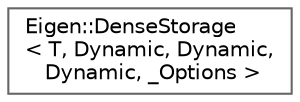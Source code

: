 digraph "类继承关系图"
{
 // LATEX_PDF_SIZE
  bgcolor="transparent";
  edge [fontname=Helvetica,fontsize=10,labelfontname=Helvetica,labelfontsize=10];
  node [fontname=Helvetica,fontsize=10,shape=box,height=0.2,width=0.4];
  rankdir="LR";
  Node0 [id="Node000000",label="Eigen::DenseStorage\l\< T, Dynamic, Dynamic,\l Dynamic, _Options \>",height=0.2,width=0.4,color="grey40", fillcolor="white", style="filled",URL="$class_eigen_1_1_dense_storage_3_01_t_00_01_dynamic_00_01_dynamic_00_01_dynamic_00_01___options_01_4.html",tooltip=" "];
}

